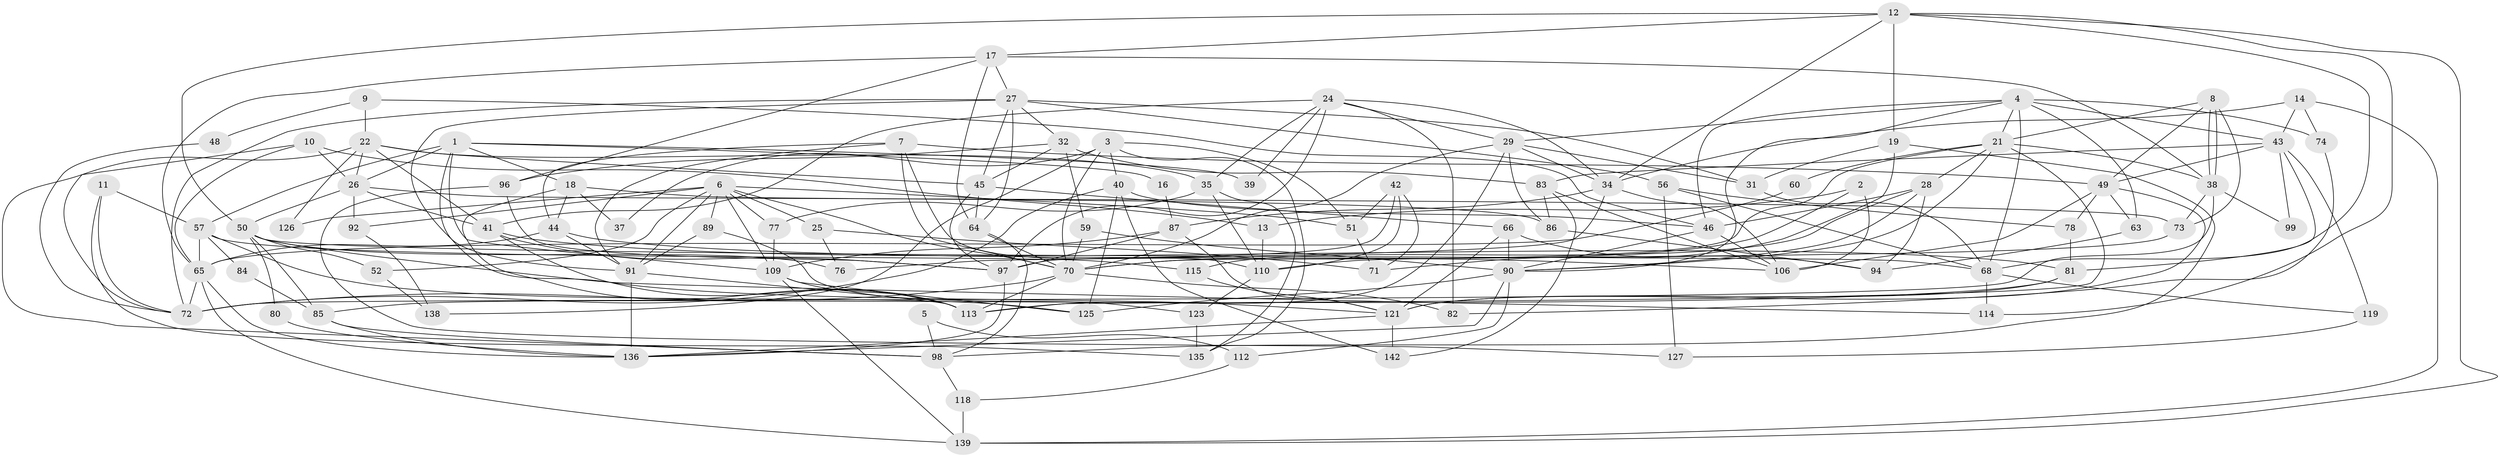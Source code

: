 // Generated by graph-tools (version 1.1) at 2025/52/02/27/25 19:52:08]
// undirected, 98 vertices, 237 edges
graph export_dot {
graph [start="1"]
  node [color=gray90,style=filled];
  1 [super="+30"];
  2;
  3 [super="+62"];
  4 [super="+15"];
  5;
  6 [super="+55"];
  7;
  8;
  9;
  10;
  11;
  12 [super="+58"];
  13;
  14;
  16;
  17 [super="+23"];
  18 [super="+111"];
  19 [super="+20"];
  21 [super="+128"];
  22 [super="+75"];
  24 [super="+36"];
  25 [super="+79"];
  26 [super="+53"];
  27 [super="+33"];
  28 [super="+54"];
  29 [super="+67"];
  31;
  32;
  34 [super="+61"];
  35 [super="+69"];
  37;
  38 [super="+88"];
  39;
  40;
  41;
  42;
  43 [super="+47"];
  44 [super="+95"];
  45 [super="+120"];
  46 [super="+103"];
  48;
  49 [super="+100"];
  50 [super="+130"];
  51;
  52;
  56;
  57 [super="+129"];
  59;
  60;
  63;
  64 [super="+105"];
  65;
  66 [super="+93"];
  68 [super="+122"];
  70 [super="+108"];
  71;
  72 [super="+104"];
  73 [super="+101"];
  74;
  76;
  77;
  78;
  80;
  81 [super="+132"];
  82;
  83 [super="+124"];
  84;
  85;
  86;
  87 [super="+143"];
  89;
  90 [super="+102"];
  91 [super="+116"];
  92;
  94;
  96 [super="+140"];
  97 [super="+107"];
  98 [super="+134"];
  99;
  106 [super="+117"];
  109 [super="+137"];
  110 [super="+131"];
  112;
  113 [super="+141"];
  114;
  115;
  118;
  119;
  121 [super="+133"];
  123;
  125;
  126;
  127;
  135;
  136;
  138;
  139;
  142;
  1 -- 18;
  1 -- 26;
  1 -- 16;
  1 -- 57;
  1 -- 109;
  1 -- 39;
  1 -- 121;
  2 -- 13;
  2 -- 70;
  2 -- 106;
  3 -- 51;
  3 -- 37;
  3 -- 138;
  3 -- 40;
  3 -- 70;
  3 -- 135;
  4 -- 74;
  4 -- 29;
  4 -- 43;
  4 -- 90;
  4 -- 68;
  4 -- 46;
  4 -- 63;
  4 -- 21;
  5 -- 112;
  5 -- 98;
  6 -- 91;
  6 -- 77;
  6 -- 25;
  6 -- 109;
  6 -- 126;
  6 -- 51;
  6 -- 52;
  6 -- 70;
  6 -- 89;
  6 -- 92;
  7 -- 70;
  7 -- 44;
  7 -- 91;
  7 -- 110;
  7 -- 49;
  8 -- 73;
  8 -- 38;
  8 -- 38;
  8 -- 49;
  8 -- 21;
  9 -- 22;
  9 -- 46;
  9 -- 48;
  10 -- 72;
  10 -- 65;
  10 -- 13;
  10 -- 26;
  11 -- 135;
  11 -- 72;
  11 -- 57;
  12 -- 114;
  12 -- 19;
  12 -- 68;
  12 -- 34;
  12 -- 50;
  12 -- 139;
  12 -- 17;
  13 -- 110;
  14 -- 139;
  14 -- 34;
  14 -- 74;
  14 -- 43;
  16 -- 87;
  17 -- 65;
  17 -- 96;
  17 -- 38;
  17 -- 27;
  17 -- 64;
  18 -- 113;
  18 -- 37;
  18 -- 44;
  18 -- 86;
  19 -- 31;
  19 -- 98;
  19 -- 71;
  21 -- 90;
  21 -- 38;
  21 -- 60;
  21 -- 70;
  21 -- 113;
  21 -- 28;
  22 -- 35;
  22 -- 41;
  22 -- 26;
  22 -- 126;
  22 -- 98;
  22 -- 45;
  24 -- 29;
  24 -- 34;
  24 -- 39;
  24 -- 82;
  24 -- 41;
  24 -- 97;
  24 -- 35;
  25 -- 76;
  25 -- 71;
  26 -- 41;
  26 -- 73;
  26 -- 50;
  26 -- 92;
  27 -- 91;
  27 -- 56;
  27 -- 32;
  27 -- 64;
  27 -- 72;
  27 -- 45;
  27 -- 31;
  28 -- 94;
  28 -- 115;
  28 -- 46;
  28 -- 90;
  29 -- 70;
  29 -- 113;
  29 -- 34;
  29 -- 86;
  29 -- 31;
  31 -- 68;
  32 -- 59;
  32 -- 96;
  32 -- 45;
  32 -- 83;
  34 -- 76;
  34 -- 106;
  34 -- 87;
  35 -- 77;
  35 -- 135;
  35 -- 110;
  38 -- 72 [weight=2];
  38 -- 99;
  38 -- 73;
  40 -- 125;
  40 -- 142;
  40 -- 46;
  40 -- 72;
  41 -- 113;
  41 -- 81;
  41 -- 97;
  42 -- 71;
  42 -- 51;
  42 -- 97;
  42 -- 110;
  43 -- 99;
  43 -- 119;
  43 -- 83;
  43 -- 81;
  43 -- 49;
  44 -- 65;
  44 -- 106;
  44 -- 91;
  45 -- 97;
  45 -- 66;
  45 -- 64;
  46 -- 106;
  46 -- 90;
  48 -- 72;
  49 -- 63;
  49 -- 121;
  49 -- 106;
  49 -- 78;
  50 -- 85;
  50 -- 68;
  50 -- 80;
  50 -- 52;
  50 -- 114;
  50 -- 76;
  51 -- 71;
  52 -- 138;
  56 -- 78;
  56 -- 127;
  56 -- 68;
  57 -- 65;
  57 -- 115;
  57 -- 84;
  57 -- 125;
  59 -- 70;
  59 -- 90;
  60 -- 65;
  63 -- 94;
  64 -- 98;
  64 -- 70;
  65 -- 136;
  65 -- 139;
  65 -- 72;
  66 -- 121;
  66 -- 90;
  66 -- 94;
  68 -- 114;
  68 -- 119;
  70 -- 82;
  70 -- 72;
  70 -- 113;
  73 -- 110;
  74 -- 82;
  77 -- 109;
  78 -- 81;
  80 -- 136;
  81 -- 85;
  81 -- 121 [weight=2];
  83 -- 86;
  83 -- 106;
  83 -- 142;
  84 -- 85;
  85 -- 136;
  85 -- 98;
  86 -- 94;
  87 -- 97;
  87 -- 109;
  87 -- 121;
  89 -- 123;
  89 -- 91;
  90 -- 136;
  90 -- 112;
  90 -- 125;
  91 -- 136;
  91 -- 113;
  92 -- 138;
  96 -- 127;
  96 -- 97;
  97 -- 136;
  98 -- 118;
  109 -- 139;
  109 -- 125;
  109 -- 113;
  110 -- 123;
  112 -- 118;
  115 -- 121;
  118 -- 139;
  119 -- 127;
  121 -- 136;
  121 -- 142;
  123 -- 135;
}
